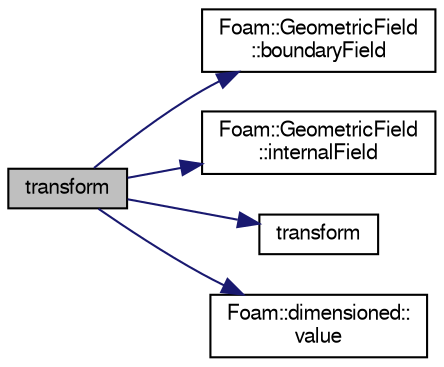 digraph "transform"
{
  bgcolor="transparent";
  edge [fontname="FreeSans",fontsize="10",labelfontname="FreeSans",labelfontsize="10"];
  node [fontname="FreeSans",fontsize="10",shape=record];
  rankdir="LR";
  Node69302 [label="transform",height=0.2,width=0.4,color="black", fillcolor="grey75", style="filled", fontcolor="black"];
  Node69302 -> Node69303 [color="midnightblue",fontsize="10",style="solid",fontname="FreeSans"];
  Node69303 [label="Foam::GeometricField\l::boundaryField",height=0.2,width=0.4,color="black",URL="$a22434.html#a3c6c1a789b48ea0c5e8bff64f9c14f2d",tooltip="Return reference to GeometricBoundaryField. "];
  Node69302 -> Node69304 [color="midnightblue",fontsize="10",style="solid",fontname="FreeSans"];
  Node69304 [label="Foam::GeometricField\l::internalField",height=0.2,width=0.4,color="black",URL="$a22434.html#a9536140d36d69bbac40496f6b817aa0a",tooltip="Return internal field. "];
  Node69302 -> Node69305 [color="midnightblue",fontsize="10",style="solid",fontname="FreeSans"];
  Node69305 [label="transform",height=0.2,width=0.4,color="black",URL="$a21124.html#a919915170941701c1223291531ad010c"];
  Node69302 -> Node69306 [color="midnightblue",fontsize="10",style="solid",fontname="FreeSans"];
  Node69306 [label="Foam::dimensioned::\lvalue",height=0.2,width=0.4,color="black",URL="$a26366.html#a7948200a26c85fc3a83ffa510a91d668",tooltip="Return const reference to value. "];
}
